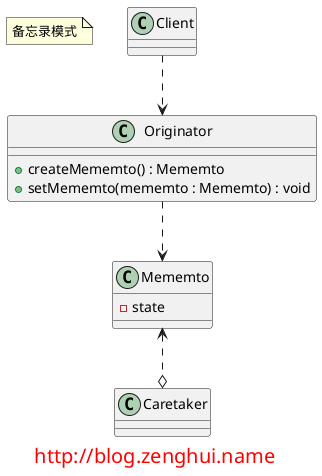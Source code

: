 @startuml

note "备忘录模式" as name

class Mememto{
    - state
}

class Originator{
    + createMememto() : Mememto
    + setMememto(mememto : Mememto) : void
}

class Caretaker{

}

Originator ..> Mememto
Mememto <..o Caretaker

Client ..> Originator

footer
<font size="20" color="red">http://blog.zenghui.name</font>
endfooter

@enduml